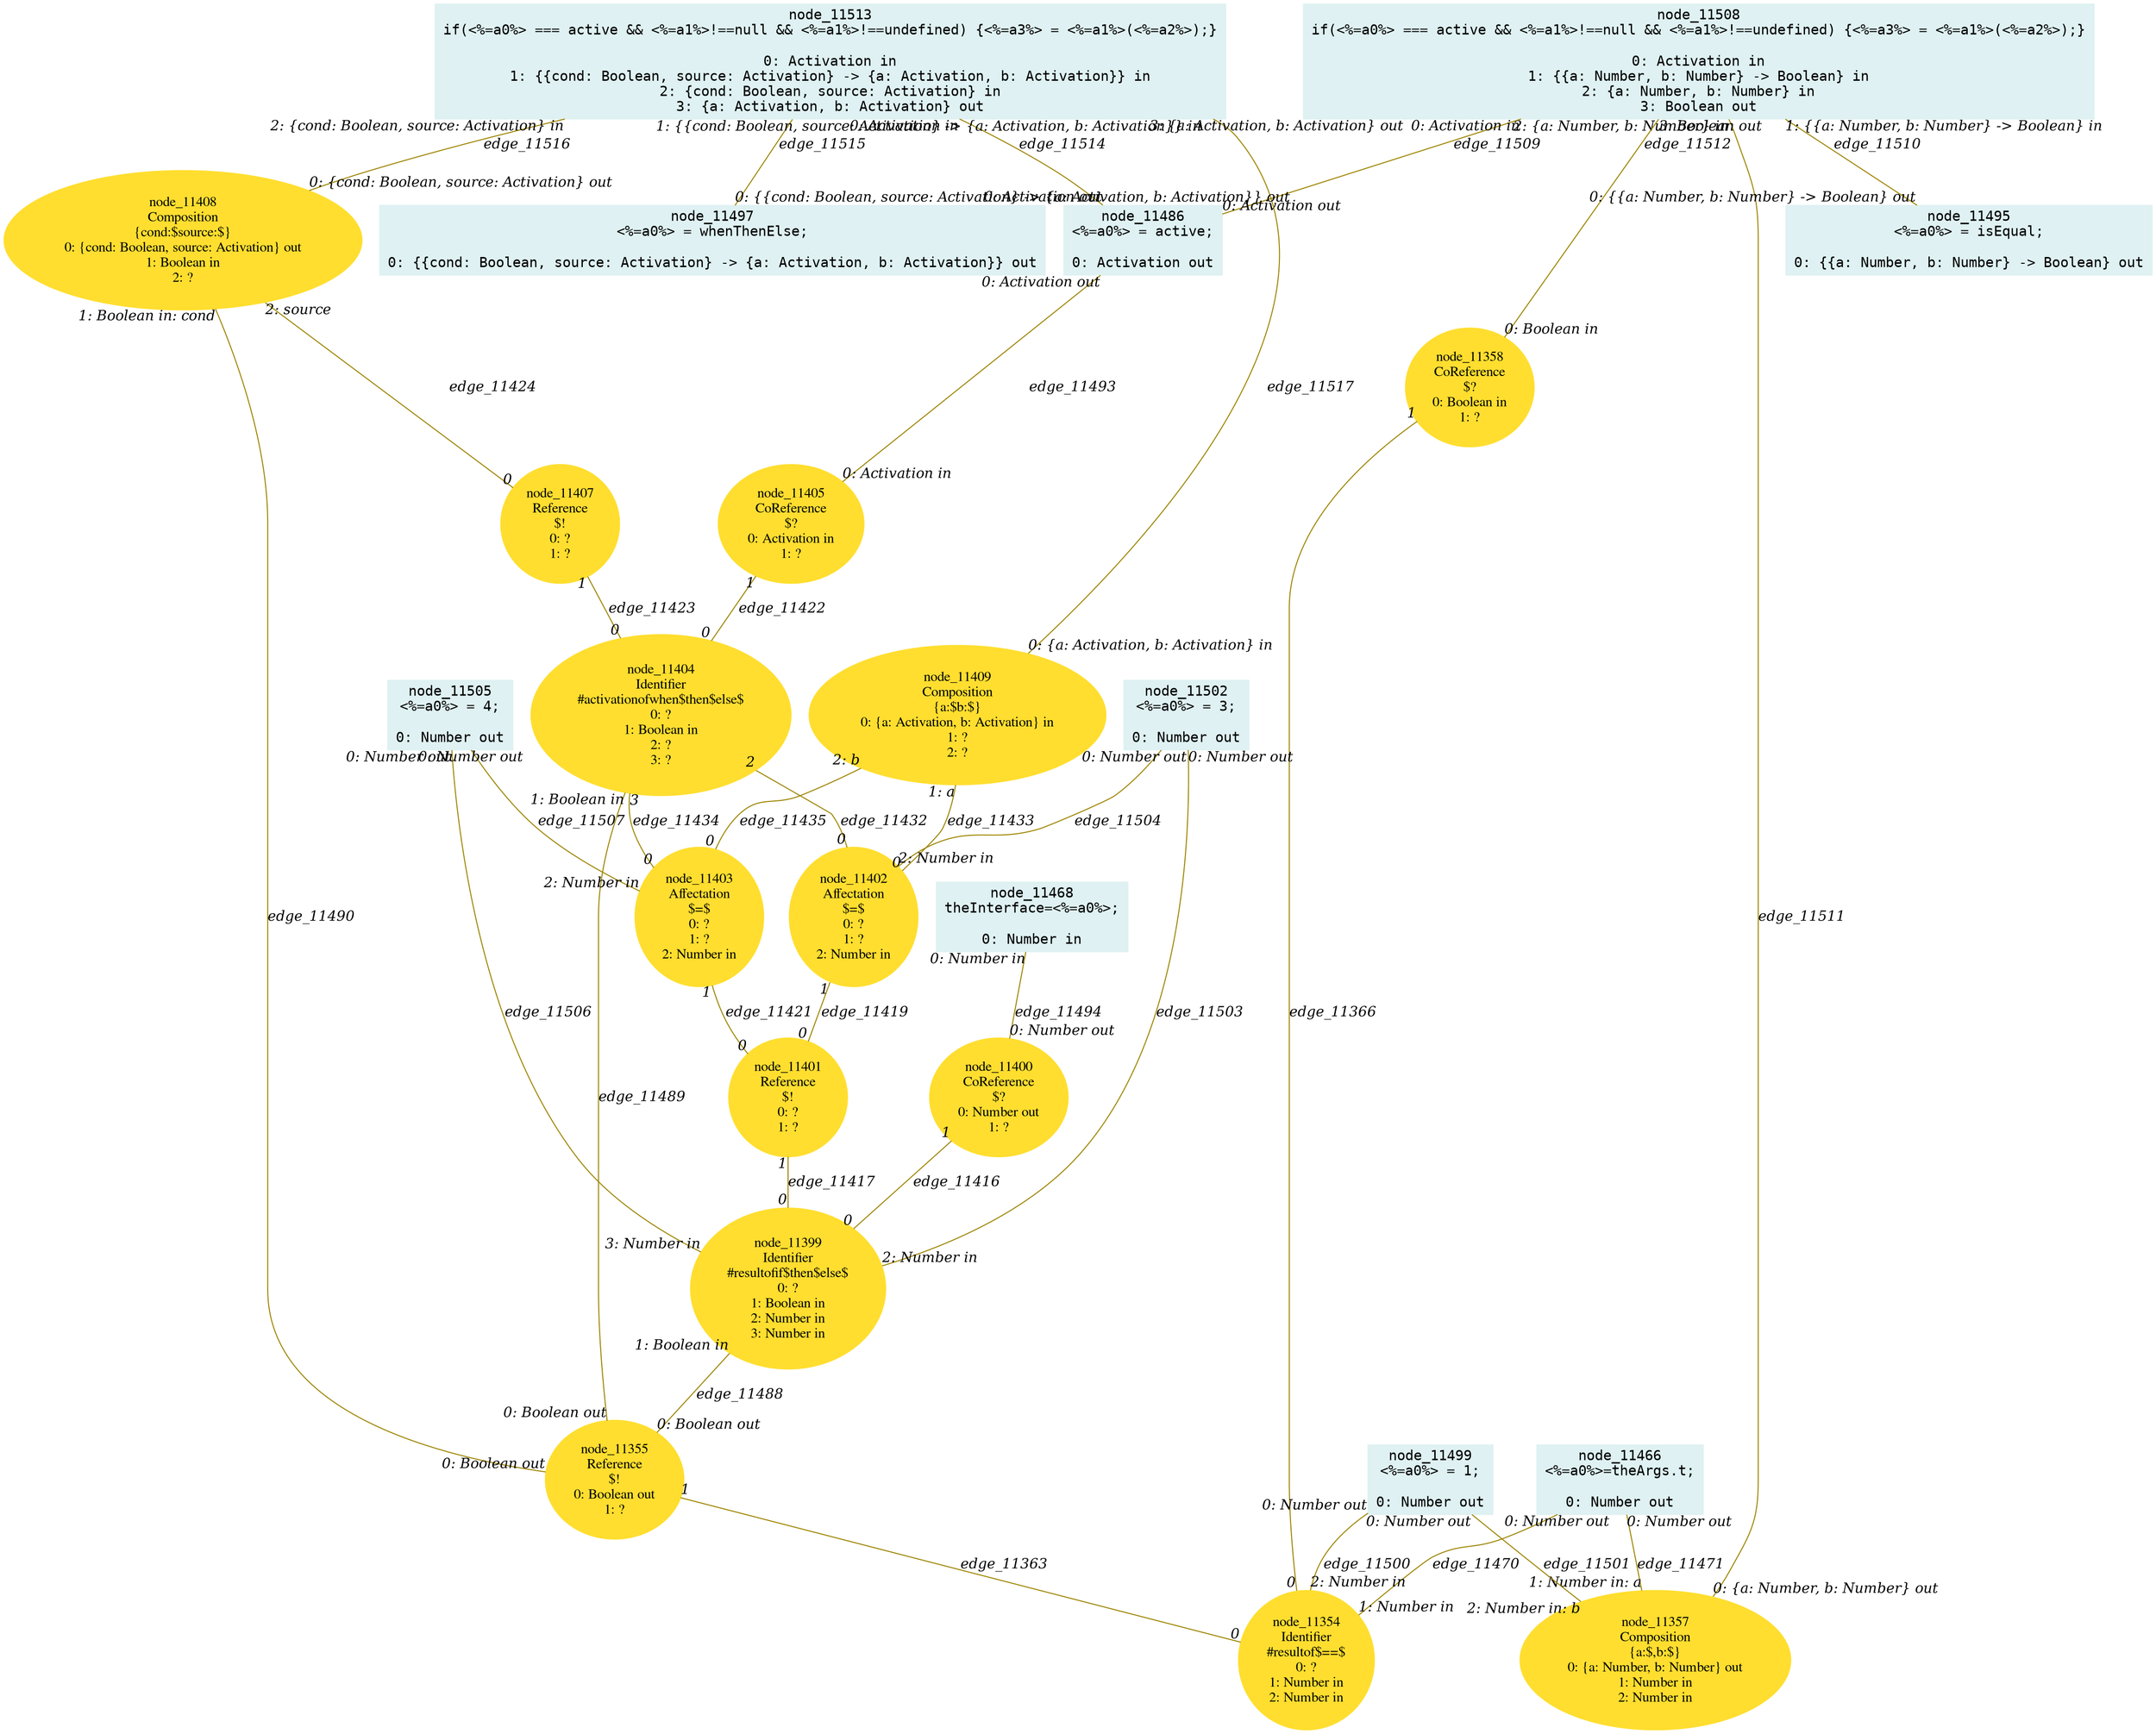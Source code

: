 digraph g{node_11354 [shape="ellipse", style="filled", color="#ffde2f", fontname="Times", label="node_11354
Identifier
#resultof$==$
0: ?
1: Number in
2: Number in" ]
node_11355 [shape="ellipse", style="filled", color="#ffde2f", fontname="Times", label="node_11355
Reference
$!
0: Boolean out
1: ?" ]
node_11357 [shape="ellipse", style="filled", color="#ffde2f", fontname="Times", label="node_11357
Composition
{a:$,b:$}
0: {a: Number, b: Number} out
1: Number in
2: Number in" ]
node_11358 [shape="ellipse", style="filled", color="#ffde2f", fontname="Times", label="node_11358
CoReference
$?
0: Boolean in
1: ?" ]
node_11399 [shape="ellipse", style="filled", color="#ffde2f", fontname="Times", label="node_11399
Identifier
#resultofif$then$else$
0: ?
1: Boolean in
2: Number in
3: Number in" ]
node_11400 [shape="ellipse", style="filled", color="#ffde2f", fontname="Times", label="node_11400
CoReference
$?
0: Number out
1: ?" ]
node_11401 [shape="ellipse", style="filled", color="#ffde2f", fontname="Times", label="node_11401
Reference
$!
0: ?
1: ?" ]
node_11402 [shape="ellipse", style="filled", color="#ffde2f", fontname="Times", label="node_11402
Affectation
$=$
0: ?
1: ?
2: Number in" ]
node_11403 [shape="ellipse", style="filled", color="#ffde2f", fontname="Times", label="node_11403
Affectation
$=$
0: ?
1: ?
2: Number in" ]
node_11404 [shape="ellipse", style="filled", color="#ffde2f", fontname="Times", label="node_11404
Identifier
#activationofwhen$then$else$
0: ?
1: Boolean in
2: ?
3: ?" ]
node_11405 [shape="ellipse", style="filled", color="#ffde2f", fontname="Times", label="node_11405
CoReference
$?
0: Activation in
1: ?" ]
node_11407 [shape="ellipse", style="filled", color="#ffde2f", fontname="Times", label="node_11407
Reference
$!
0: ?
1: ?" ]
node_11408 [shape="ellipse", style="filled", color="#ffde2f", fontname="Times", label="node_11408
Composition
{cond:$source:$}
0: {cond: Boolean, source: Activation} out
1: Boolean in
2: ?" ]
node_11409 [shape="ellipse", style="filled", color="#ffde2f", fontname="Times", label="node_11409
Composition
{a:$b:$}
0: {a: Activation, b: Activation} in
1: ?
2: ?" ]
node_11466 [shape="box", style="filled", color="#dff1f2", fontname="Courier", label="node_11466
<%=a0%>=theArgs.t;

0: Number out" ]
node_11468 [shape="box", style="filled", color="#dff1f2", fontname="Courier", label="node_11468
theInterface=<%=a0%>;

0: Number in" ]
node_11486 [shape="box", style="filled", color="#dff1f2", fontname="Courier", label="node_11486
<%=a0%> = active;

0: Activation out" ]
node_11495 [shape="box", style="filled", color="#dff1f2", fontname="Courier", label="node_11495
<%=a0%> = isEqual;

0: {{a: Number, b: Number} -> Boolean} out" ]
node_11497 [shape="box", style="filled", color="#dff1f2", fontname="Courier", label="node_11497
<%=a0%> = whenThenElse;

0: {{cond: Boolean, source: Activation} -> {a: Activation, b: Activation}} out" ]
node_11499 [shape="box", style="filled", color="#dff1f2", fontname="Courier", label="node_11499
<%=a0%> = 1;

0: Number out" ]
node_11502 [shape="box", style="filled", color="#dff1f2", fontname="Courier", label="node_11502
<%=a0%> = 3;

0: Number out" ]
node_11505 [shape="box", style="filled", color="#dff1f2", fontname="Courier", label="node_11505
<%=a0%> = 4;

0: Number out" ]
node_11508 [shape="box", style="filled", color="#dff1f2", fontname="Courier", label="node_11508
if(<%=a0%> === active && <%=a1%>!==null && <%=a1%>!==undefined) {<%=a3%> = <%=a1%>(<%=a2%>);}

0: Activation in
1: {{a: Number, b: Number} -> Boolean} in
2: {a: Number, b: Number} in
3: Boolean out" ]
node_11513 [shape="box", style="filled", color="#dff1f2", fontname="Courier", label="node_11513
if(<%=a0%> === active && <%=a1%>!==null && <%=a1%>!==undefined) {<%=a3%> = <%=a1%>(<%=a2%>);}

0: Activation in
1: {{cond: Boolean, source: Activation} -> {a: Activation, b: Activation}} in
2: {cond: Boolean, source: Activation} in
3: {a: Activation, b: Activation} out" ]
node_11355 -> node_11354 [dir=none, arrowHead=none, fontname="Times-Italic", arrowsize=1, color="#9d8400", label="edge_11363",  headlabel="0", taillabel="1" ]
node_11358 -> node_11354 [dir=none, arrowHead=none, fontname="Times-Italic", arrowsize=1, color="#9d8400", label="edge_11366",  headlabel="0", taillabel="1" ]
node_11400 -> node_11399 [dir=none, arrowHead=none, fontname="Times-Italic", arrowsize=1, color="#9d8400", label="edge_11416",  headlabel="0", taillabel="1" ]
node_11401 -> node_11399 [dir=none, arrowHead=none, fontname="Times-Italic", arrowsize=1, color="#9d8400", label="edge_11417",  headlabel="0", taillabel="1" ]
node_11402 -> node_11401 [dir=none, arrowHead=none, fontname="Times-Italic", arrowsize=1, color="#9d8400", label="edge_11419",  headlabel="0", taillabel="1" ]
node_11403 -> node_11401 [dir=none, arrowHead=none, fontname="Times-Italic", arrowsize=1, color="#9d8400", label="edge_11421",  headlabel="0", taillabel="1" ]
node_11405 -> node_11404 [dir=none, arrowHead=none, fontname="Times-Italic", arrowsize=1, color="#9d8400", label="edge_11422",  headlabel="0", taillabel="1" ]
node_11407 -> node_11404 [dir=none, arrowHead=none, fontname="Times-Italic", arrowsize=1, color="#9d8400", label="edge_11423",  headlabel="0", taillabel="1" ]
node_11408 -> node_11407 [dir=none, arrowHead=none, fontname="Times-Italic", arrowsize=1, color="#9d8400", label="edge_11424",  headlabel="0", taillabel="2: source" ]
node_11404 -> node_11402 [dir=none, arrowHead=none, fontname="Times-Italic", arrowsize=1, color="#9d8400", label="edge_11432",  headlabel="0", taillabel="2" ]
node_11409 -> node_11402 [dir=none, arrowHead=none, fontname="Times-Italic", arrowsize=1, color="#9d8400", label="edge_11433",  headlabel="0", taillabel="1: a" ]
node_11404 -> node_11403 [dir=none, arrowHead=none, fontname="Times-Italic", arrowsize=1, color="#9d8400", label="edge_11434",  headlabel="0", taillabel="3" ]
node_11409 -> node_11403 [dir=none, arrowHead=none, fontname="Times-Italic", arrowsize=1, color="#9d8400", label="edge_11435",  headlabel="0", taillabel="2: b" ]
node_11466 -> node_11354 [dir=none, arrowHead=none, fontname="Times-Italic", arrowsize=1, color="#9d8400", label="edge_11470",  headlabel="1: Number in", taillabel="0: Number out" ]
node_11466 -> node_11357 [dir=none, arrowHead=none, fontname="Times-Italic", arrowsize=1, color="#9d8400", label="edge_11471",  headlabel="1: Number in: a", taillabel="0: Number out" ]
node_11399 -> node_11355 [dir=none, arrowHead=none, fontname="Times-Italic", arrowsize=1, color="#9d8400", label="edge_11488",  headlabel="0: Boolean out", taillabel="1: Boolean in" ]
node_11404 -> node_11355 [dir=none, arrowHead=none, fontname="Times-Italic", arrowsize=1, color="#9d8400", label="edge_11489",  headlabel="0: Boolean out", taillabel="1: Boolean in" ]
node_11408 -> node_11355 [dir=none, arrowHead=none, fontname="Times-Italic", arrowsize=1, color="#9d8400", label="edge_11490",  headlabel="0: Boolean out", taillabel="1: Boolean in: cond" ]
node_11486 -> node_11405 [dir=none, arrowHead=none, fontname="Times-Italic", arrowsize=1, color="#9d8400", label="edge_11493",  headlabel="0: Activation in", taillabel="0: Activation out" ]
node_11468 -> node_11400 [dir=none, arrowHead=none, fontname="Times-Italic", arrowsize=1, color="#9d8400", label="edge_11494",  headlabel="0: Number out", taillabel="0: Number in" ]
node_11499 -> node_11354 [dir=none, arrowHead=none, fontname="Times-Italic", arrowsize=1, color="#9d8400", label="edge_11500",  headlabel="2: Number in", taillabel="0: Number out" ]
node_11499 -> node_11357 [dir=none, arrowHead=none, fontname="Times-Italic", arrowsize=1, color="#9d8400", label="edge_11501",  headlabel="2: Number in: b", taillabel="0: Number out" ]
node_11502 -> node_11399 [dir=none, arrowHead=none, fontname="Times-Italic", arrowsize=1, color="#9d8400", label="edge_11503",  headlabel="2: Number in", taillabel="0: Number out" ]
node_11502 -> node_11402 [dir=none, arrowHead=none, fontname="Times-Italic", arrowsize=1, color="#9d8400", label="edge_11504",  headlabel="2: Number in", taillabel="0: Number out" ]
node_11505 -> node_11399 [dir=none, arrowHead=none, fontname="Times-Italic", arrowsize=1, color="#9d8400", label="edge_11506",  headlabel="3: Number in", taillabel="0: Number out" ]
node_11505 -> node_11403 [dir=none, arrowHead=none, fontname="Times-Italic", arrowsize=1, color="#9d8400", label="edge_11507",  headlabel="2: Number in", taillabel="0: Number out" ]
node_11508 -> node_11486 [dir=none, arrowHead=none, fontname="Times-Italic", arrowsize=1, color="#9d8400", label="edge_11509",  headlabel="0: Activation out", taillabel="0: Activation in" ]
node_11508 -> node_11495 [dir=none, arrowHead=none, fontname="Times-Italic", arrowsize=1, color="#9d8400", label="edge_11510",  headlabel="0: {{a: Number, b: Number} -> Boolean} out", taillabel="1: {{a: Number, b: Number} -> Boolean} in" ]
node_11508 -> node_11357 [dir=none, arrowHead=none, fontname="Times-Italic", arrowsize=1, color="#9d8400", label="edge_11511",  headlabel="0: {a: Number, b: Number} out", taillabel="2: {a: Number, b: Number} in" ]
node_11508 -> node_11358 [dir=none, arrowHead=none, fontname="Times-Italic", arrowsize=1, color="#9d8400", label="edge_11512",  headlabel="0: Boolean in", taillabel="3: Boolean out" ]
node_11513 -> node_11486 [dir=none, arrowHead=none, fontname="Times-Italic", arrowsize=1, color="#9d8400", label="edge_11514",  headlabel="0: Activation out", taillabel="0: Activation in" ]
node_11513 -> node_11497 [dir=none, arrowHead=none, fontname="Times-Italic", arrowsize=1, color="#9d8400", label="edge_11515",  headlabel="0: {{cond: Boolean, source: Activation} -> {a: Activation, b: Activation}} out", taillabel="1: {{cond: Boolean, source: Activation} -> {a: Activation, b: Activation}} in" ]
node_11513 -> node_11408 [dir=none, arrowHead=none, fontname="Times-Italic", arrowsize=1, color="#9d8400", label="edge_11516",  headlabel="0: {cond: Boolean, source: Activation} out", taillabel="2: {cond: Boolean, source: Activation} in" ]
node_11513 -> node_11409 [dir=none, arrowHead=none, fontname="Times-Italic", arrowsize=1, color="#9d8400", label="edge_11517",  headlabel="0: {a: Activation, b: Activation} in", taillabel="3: {a: Activation, b: Activation} out" ]
}